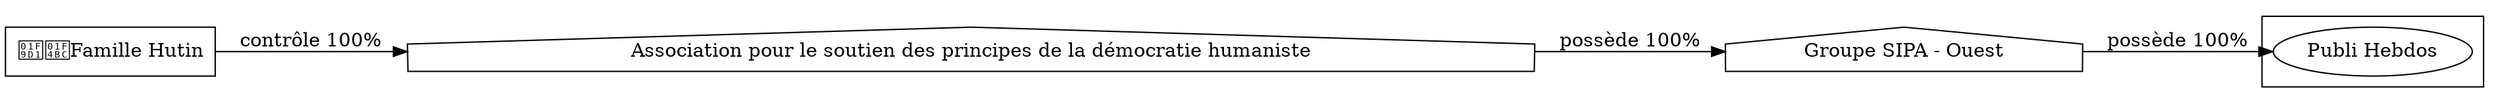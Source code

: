 digraph {
  rankdir=LR;
  subgraph roots {
    
      "famille-hutin-170"[label="🧑‍💼Famille Hutin" shape=box]
    
  }

  
    "groupe-sipa-ouest-174"[label="Groupe SIPA - Ouest" shape=house]
  
    "association-pour-le-soutien-des-principes-de-la-democratie-humaniste-173"[label="Association pour le soutien des principes de la démocratie humaniste" shape=house]
  

  subgraph clusterLeaves {
    
      "publi-hebdos-180"[label="Publi Hebdos"]
    
  }

  
    "groupe-sipa-ouest-174" -> "publi-hebdos-180" [
      label="possède 100%"
    ]
  
    "association-pour-le-soutien-des-principes-de-la-democratie-humaniste-173" -> "groupe-sipa-ouest-174" [
      label="possède 100%"
    ]
  
    "famille-hutin-170" -> "association-pour-le-soutien-des-principes-de-la-democratie-humaniste-173" [
      label="contrôle 100%"
    ]
  
}

